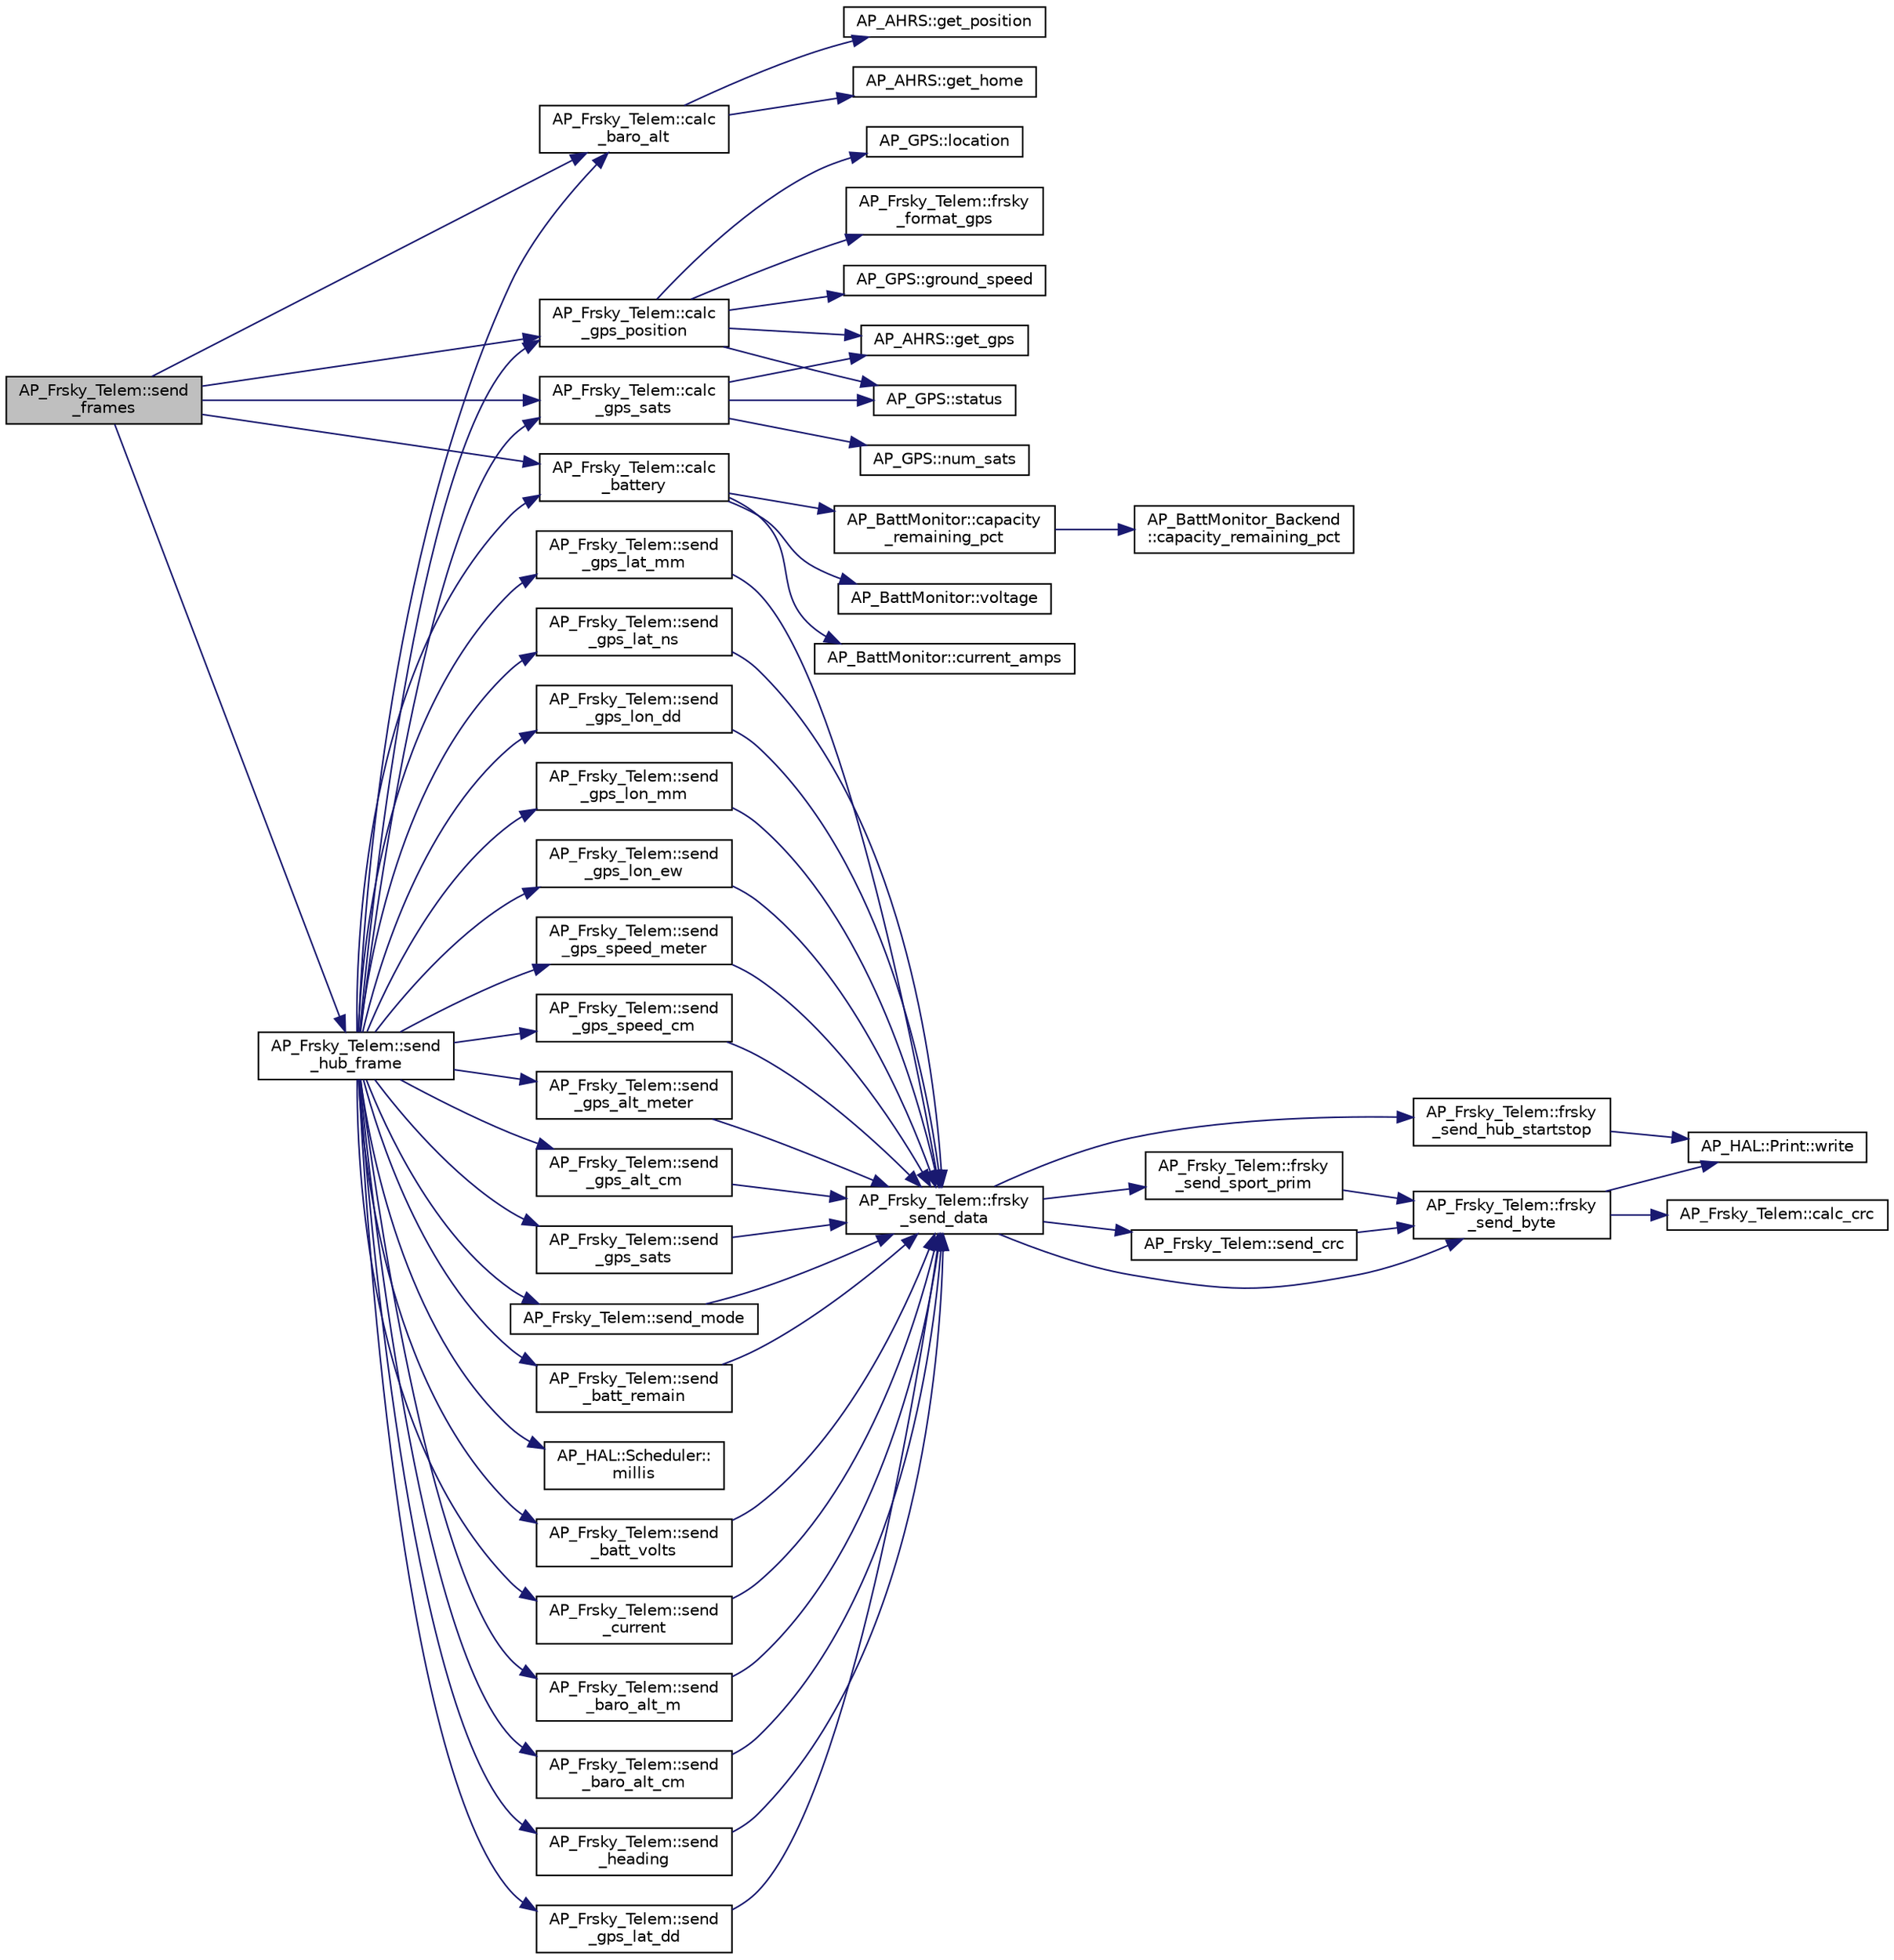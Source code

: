 digraph "AP_Frsky_Telem::send_frames"
{
 // INTERACTIVE_SVG=YES
  edge [fontname="Helvetica",fontsize="10",labelfontname="Helvetica",labelfontsize="10"];
  node [fontname="Helvetica",fontsize="10",shape=record];
  rankdir="LR";
  Node1 [label="AP_Frsky_Telem::send\l_frames",height=0.2,width=0.4,color="black", fillcolor="grey75", style="filled" fontcolor="black"];
  Node1 -> Node2 [color="midnightblue",fontsize="10",style="solid",fontname="Helvetica"];
  Node2 [label="AP_Frsky_Telem::calc\l_baro_alt",height=0.2,width=0.4,color="black", fillcolor="white", style="filled",URL="$classAP__Frsky__Telem.html#a0354672217d526b97d6c5a120f8bc48a"];
  Node2 -> Node3 [color="midnightblue",fontsize="10",style="solid",fontname="Helvetica"];
  Node3 [label="AP_AHRS::get_position",height=0.2,width=0.4,color="black", fillcolor="white", style="filled",URL="$classAP__AHRS.html#a861802533d7f8a91efc39425ac9c724f"];
  Node2 -> Node4 [color="midnightblue",fontsize="10",style="solid",fontname="Helvetica"];
  Node4 [label="AP_AHRS::get_home",height=0.2,width=0.4,color="black", fillcolor="white", style="filled",URL="$classAP__AHRS.html#aea45b16e6469a3b392b8bf52fb864732"];
  Node1 -> Node5 [color="midnightblue",fontsize="10",style="solid",fontname="Helvetica"];
  Node5 [label="AP_Frsky_Telem::calc\l_gps_position",height=0.2,width=0.4,color="black", fillcolor="white", style="filled",URL="$classAP__Frsky__Telem.html#a510cbcdb88686cc55c2169b6e18fc8ac"];
  Node5 -> Node6 [color="midnightblue",fontsize="10",style="solid",fontname="Helvetica"];
  Node6 [label="AP_AHRS::get_gps",height=0.2,width=0.4,color="black", fillcolor="white", style="filled",URL="$classAP__AHRS.html#a3316284b2bf12b8db1b4a39539799efc"];
  Node5 -> Node7 [color="midnightblue",fontsize="10",style="solid",fontname="Helvetica"];
  Node7 [label="AP_GPS::status",height=0.2,width=0.4,color="black", fillcolor="white", style="filled",URL="$classAP__GPS.html#a9093c8cf1d5a78ccd8677229bb314d37",tooltip="Query GPS status. "];
  Node5 -> Node8 [color="midnightblue",fontsize="10",style="solid",fontname="Helvetica"];
  Node8 [label="AP_GPS::location",height=0.2,width=0.4,color="black", fillcolor="white", style="filled",URL="$classAP__GPS.html#a2ca8a9bad47faad1baeb09e124979022"];
  Node5 -> Node9 [color="midnightblue",fontsize="10",style="solid",fontname="Helvetica"];
  Node9 [label="AP_Frsky_Telem::frsky\l_format_gps",height=0.2,width=0.4,color="black", fillcolor="white", style="filled",URL="$classAP__Frsky__Telem.html#a51a4a62825392b30e683da10bea79264"];
  Node5 -> Node10 [color="midnightblue",fontsize="10",style="solid",fontname="Helvetica"];
  Node10 [label="AP_GPS::ground_speed",height=0.2,width=0.4,color="black", fillcolor="white", style="filled",URL="$classAP__GPS.html#a426041563da447ec6e9cde1926a88fdb"];
  Node1 -> Node11 [color="midnightblue",fontsize="10",style="solid",fontname="Helvetica"];
  Node11 [label="AP_Frsky_Telem::calc\l_gps_sats",height=0.2,width=0.4,color="black", fillcolor="white", style="filled",URL="$classAP__Frsky__Telem.html#ae2f281a86844f1853ea072f3e6d6c130"];
  Node11 -> Node6 [color="midnightblue",fontsize="10",style="solid",fontname="Helvetica"];
  Node11 -> Node12 [color="midnightblue",fontsize="10",style="solid",fontname="Helvetica"];
  Node12 [label="AP_GPS::num_sats",height=0.2,width=0.4,color="black", fillcolor="white", style="filled",URL="$classAP__GPS.html#af74c8da8ab7394a33b0f0e64582d8648"];
  Node11 -> Node7 [color="midnightblue",fontsize="10",style="solid",fontname="Helvetica"];
  Node1 -> Node13 [color="midnightblue",fontsize="10",style="solid",fontname="Helvetica"];
  Node13 [label="AP_Frsky_Telem::calc\l_battery",height=0.2,width=0.4,color="black", fillcolor="white", style="filled",URL="$classAP__Frsky__Telem.html#a7d331916f7a4be5c58d0cafb43efd3cb"];
  Node13 -> Node14 [color="midnightblue",fontsize="10",style="solid",fontname="Helvetica"];
  Node14 [label="AP_BattMonitor::capacity\l_remaining_pct",height=0.2,width=0.4,color="black", fillcolor="white", style="filled",URL="$classAP__BattMonitor.html#af18badc88524b2cf400fb43418daa8c9",tooltip="capacity_remaining_pct - returns the % battery capacity remaining (0 ~ 100) "];
  Node14 -> Node15 [color="midnightblue",fontsize="10",style="solid",fontname="Helvetica"];
  Node15 [label="AP_BattMonitor_Backend\l::capacity_remaining_pct",height=0.2,width=0.4,color="black", fillcolor="white", style="filled",URL="$classAP__BattMonitor__Backend.html#a47fe3bc306e5ff449a93b3095fb915bb",tooltip="capacity_remaining_pct - returns the % battery capacity remaining (0 ~ 100) "];
  Node13 -> Node16 [color="midnightblue",fontsize="10",style="solid",fontname="Helvetica"];
  Node16 [label="AP_BattMonitor::voltage",height=0.2,width=0.4,color="black", fillcolor="white", style="filled",URL="$classAP__BattMonitor.html#ab5789eb7d45ec25b685adfaaf9167284",tooltip="voltage - returns battery voltage in millivolts "];
  Node13 -> Node17 [color="midnightblue",fontsize="10",style="solid",fontname="Helvetica"];
  Node17 [label="AP_BattMonitor::current_amps",height=0.2,width=0.4,color="black", fillcolor="white", style="filled",URL="$classAP__BattMonitor.html#af73075a42b0aa50dca77e16625fb1122",tooltip="current_amps - returns the instantaneous current draw in amperes "];
  Node1 -> Node18 [color="midnightblue",fontsize="10",style="solid",fontname="Helvetica"];
  Node18 [label="AP_Frsky_Telem::send\l_hub_frame",height=0.2,width=0.4,color="black", fillcolor="white", style="filled",URL="$classAP__Frsky__Telem.html#ae386d05deadb794547df5a4e22edcc8a"];
  Node18 -> Node19 [color="midnightblue",fontsize="10",style="solid",fontname="Helvetica"];
  Node19 [label="AP_HAL::Scheduler::\lmillis",height=0.2,width=0.4,color="black", fillcolor="white", style="filled",URL="$classAP__HAL_1_1Scheduler.html#a26b68339fc68a562d8d3a1238d0ec8c1"];
  Node18 -> Node11 [color="midnightblue",fontsize="10",style="solid",fontname="Helvetica"];
  Node18 -> Node20 [color="midnightblue",fontsize="10",style="solid",fontname="Helvetica"];
  Node20 [label="AP_Frsky_Telem::send\l_gps_sats",height=0.2,width=0.4,color="black", fillcolor="white", style="filled",URL="$classAP__Frsky__Telem.html#a5c99ae573c49681827d1f0fac19d19c5"];
  Node20 -> Node21 [color="midnightblue",fontsize="10",style="solid",fontname="Helvetica"];
  Node21 [label="AP_Frsky_Telem::frsky\l_send_data",height=0.2,width=0.4,color="black", fillcolor="white", style="filled",URL="$classAP__Frsky__Telem.html#afe38aef110ae61ac57ade254bd16691c"];
  Node21 -> Node22 [color="midnightblue",fontsize="10",style="solid",fontname="Helvetica"];
  Node22 [label="AP_Frsky_Telem::frsky\l_send_sport_prim",height=0.2,width=0.4,color="black", fillcolor="white", style="filled",URL="$classAP__Frsky__Telem.html#a862bffa9935d5bc96fbefc109a72b815"];
  Node22 -> Node23 [color="midnightblue",fontsize="10",style="solid",fontname="Helvetica"];
  Node23 [label="AP_Frsky_Telem::frsky\l_send_byte",height=0.2,width=0.4,color="black", fillcolor="white", style="filled",URL="$classAP__Frsky__Telem.html#a109c8dfca27209e83eebed4b056d292c"];
  Node23 -> Node24 [color="midnightblue",fontsize="10",style="solid",fontname="Helvetica"];
  Node24 [label="AP_HAL::Print::write",height=0.2,width=0.4,color="black", fillcolor="white", style="filled",URL="$classAP__HAL_1_1Print.html#acc65391952a43334f8f5c9bef341f501"];
  Node23 -> Node25 [color="midnightblue",fontsize="10",style="solid",fontname="Helvetica"];
  Node25 [label="AP_Frsky_Telem::calc_crc",height=0.2,width=0.4,color="black", fillcolor="white", style="filled",URL="$classAP__Frsky__Telem.html#a276d82db4184b09f3c21934ed9a715b6"];
  Node21 -> Node23 [color="midnightblue",fontsize="10",style="solid",fontname="Helvetica"];
  Node21 -> Node26 [color="midnightblue",fontsize="10",style="solid",fontname="Helvetica"];
  Node26 [label="AP_Frsky_Telem::frsky\l_send_hub_startstop",height=0.2,width=0.4,color="black", fillcolor="white", style="filled",URL="$classAP__Frsky__Telem.html#ac0f341af90790860103093f10c7359d7"];
  Node26 -> Node24 [color="midnightblue",fontsize="10",style="solid",fontname="Helvetica"];
  Node21 -> Node27 [color="midnightblue",fontsize="10",style="solid",fontname="Helvetica"];
  Node27 [label="AP_Frsky_Telem::send_crc",height=0.2,width=0.4,color="black", fillcolor="white", style="filled",URL="$classAP__Frsky__Telem.html#af2c16df1732396e1cfdee12c24e55fcc"];
  Node27 -> Node23 [color="midnightblue",fontsize="10",style="solid",fontname="Helvetica"];
  Node18 -> Node28 [color="midnightblue",fontsize="10",style="solid",fontname="Helvetica"];
  Node28 [label="AP_Frsky_Telem::send_mode",height=0.2,width=0.4,color="black", fillcolor="white", style="filled",URL="$classAP__Frsky__Telem.html#a6e3bf6b4cf2a0765096a9d53a91e8cbc"];
  Node28 -> Node21 [color="midnightblue",fontsize="10",style="solid",fontname="Helvetica"];
  Node18 -> Node13 [color="midnightblue",fontsize="10",style="solid",fontname="Helvetica"];
  Node18 -> Node29 [color="midnightblue",fontsize="10",style="solid",fontname="Helvetica"];
  Node29 [label="AP_Frsky_Telem::send\l_batt_remain",height=0.2,width=0.4,color="black", fillcolor="white", style="filled",URL="$classAP__Frsky__Telem.html#a1a425103dc6bf3e4d297daac6a38e883"];
  Node29 -> Node21 [color="midnightblue",fontsize="10",style="solid",fontname="Helvetica"];
  Node18 -> Node30 [color="midnightblue",fontsize="10",style="solid",fontname="Helvetica"];
  Node30 [label="AP_Frsky_Telem::send\l_batt_volts",height=0.2,width=0.4,color="black", fillcolor="white", style="filled",URL="$classAP__Frsky__Telem.html#a77864d6974af601953f89d686c451a7a"];
  Node30 -> Node21 [color="midnightblue",fontsize="10",style="solid",fontname="Helvetica"];
  Node18 -> Node31 [color="midnightblue",fontsize="10",style="solid",fontname="Helvetica"];
  Node31 [label="AP_Frsky_Telem::send\l_current",height=0.2,width=0.4,color="black", fillcolor="white", style="filled",URL="$classAP__Frsky__Telem.html#a11a137274c7f15ba7a1b25f97be8ed45"];
  Node31 -> Node21 [color="midnightblue",fontsize="10",style="solid",fontname="Helvetica"];
  Node18 -> Node2 [color="midnightblue",fontsize="10",style="solid",fontname="Helvetica"];
  Node18 -> Node32 [color="midnightblue",fontsize="10",style="solid",fontname="Helvetica"];
  Node32 [label="AP_Frsky_Telem::send\l_baro_alt_m",height=0.2,width=0.4,color="black", fillcolor="white", style="filled",URL="$classAP__Frsky__Telem.html#a981d99d03010f7afec3668ada68a7c5c"];
  Node32 -> Node21 [color="midnightblue",fontsize="10",style="solid",fontname="Helvetica"];
  Node18 -> Node33 [color="midnightblue",fontsize="10",style="solid",fontname="Helvetica"];
  Node33 [label="AP_Frsky_Telem::send\l_baro_alt_cm",height=0.2,width=0.4,color="black", fillcolor="white", style="filled",URL="$classAP__Frsky__Telem.html#a448c7ce8a7d8a9a65fd68499d0ea3c53"];
  Node33 -> Node21 [color="midnightblue",fontsize="10",style="solid",fontname="Helvetica"];
  Node18 -> Node34 [color="midnightblue",fontsize="10",style="solid",fontname="Helvetica"];
  Node34 [label="AP_Frsky_Telem::send\l_heading",height=0.2,width=0.4,color="black", fillcolor="white", style="filled",URL="$classAP__Frsky__Telem.html#ad987f9e6a19776c416341283e926f401"];
  Node34 -> Node21 [color="midnightblue",fontsize="10",style="solid",fontname="Helvetica"];
  Node18 -> Node5 [color="midnightblue",fontsize="10",style="solid",fontname="Helvetica"];
  Node18 -> Node35 [color="midnightblue",fontsize="10",style="solid",fontname="Helvetica"];
  Node35 [label="AP_Frsky_Telem::send\l_gps_lat_dd",height=0.2,width=0.4,color="black", fillcolor="white", style="filled",URL="$classAP__Frsky__Telem.html#a547ce33ee1d188ffd5b55a810ac7cb16"];
  Node35 -> Node21 [color="midnightblue",fontsize="10",style="solid",fontname="Helvetica"];
  Node18 -> Node36 [color="midnightblue",fontsize="10",style="solid",fontname="Helvetica"];
  Node36 [label="AP_Frsky_Telem::send\l_gps_lat_mm",height=0.2,width=0.4,color="black", fillcolor="white", style="filled",URL="$classAP__Frsky__Telem.html#ae9ebe916bfe4651b1984aa17c74b78ec"];
  Node36 -> Node21 [color="midnightblue",fontsize="10",style="solid",fontname="Helvetica"];
  Node18 -> Node37 [color="midnightblue",fontsize="10",style="solid",fontname="Helvetica"];
  Node37 [label="AP_Frsky_Telem::send\l_gps_lat_ns",height=0.2,width=0.4,color="black", fillcolor="white", style="filled",URL="$classAP__Frsky__Telem.html#a50df3ed5d0f82b47c70c83218dd94ce7"];
  Node37 -> Node21 [color="midnightblue",fontsize="10",style="solid",fontname="Helvetica"];
  Node18 -> Node38 [color="midnightblue",fontsize="10",style="solid",fontname="Helvetica"];
  Node38 [label="AP_Frsky_Telem::send\l_gps_lon_dd",height=0.2,width=0.4,color="black", fillcolor="white", style="filled",URL="$classAP__Frsky__Telem.html#a6c4652019d519b117b89eede85f4687f"];
  Node38 -> Node21 [color="midnightblue",fontsize="10",style="solid",fontname="Helvetica"];
  Node18 -> Node39 [color="midnightblue",fontsize="10",style="solid",fontname="Helvetica"];
  Node39 [label="AP_Frsky_Telem::send\l_gps_lon_mm",height=0.2,width=0.4,color="black", fillcolor="white", style="filled",URL="$classAP__Frsky__Telem.html#a3730b83dfa0719ce915824e2825c459a"];
  Node39 -> Node21 [color="midnightblue",fontsize="10",style="solid",fontname="Helvetica"];
  Node18 -> Node40 [color="midnightblue",fontsize="10",style="solid",fontname="Helvetica"];
  Node40 [label="AP_Frsky_Telem::send\l_gps_lon_ew",height=0.2,width=0.4,color="black", fillcolor="white", style="filled",URL="$classAP__Frsky__Telem.html#ab192bbcc570ffb6023f30600332246a8"];
  Node40 -> Node21 [color="midnightblue",fontsize="10",style="solid",fontname="Helvetica"];
  Node18 -> Node41 [color="midnightblue",fontsize="10",style="solid",fontname="Helvetica"];
  Node41 [label="AP_Frsky_Telem::send\l_gps_speed_meter",height=0.2,width=0.4,color="black", fillcolor="white", style="filled",URL="$classAP__Frsky__Telem.html#ad663f997efe09516f3a7e49a91ac2c54"];
  Node41 -> Node21 [color="midnightblue",fontsize="10",style="solid",fontname="Helvetica"];
  Node18 -> Node42 [color="midnightblue",fontsize="10",style="solid",fontname="Helvetica"];
  Node42 [label="AP_Frsky_Telem::send\l_gps_speed_cm",height=0.2,width=0.4,color="black", fillcolor="white", style="filled",URL="$classAP__Frsky__Telem.html#a87043476bc6257ee8a2b53dc25065e53"];
  Node42 -> Node21 [color="midnightblue",fontsize="10",style="solid",fontname="Helvetica"];
  Node18 -> Node43 [color="midnightblue",fontsize="10",style="solid",fontname="Helvetica"];
  Node43 [label="AP_Frsky_Telem::send\l_gps_alt_meter",height=0.2,width=0.4,color="black", fillcolor="white", style="filled",URL="$classAP__Frsky__Telem.html#ab9803cdc54ad47b4610ac3d3b412cce4"];
  Node43 -> Node21 [color="midnightblue",fontsize="10",style="solid",fontname="Helvetica"];
  Node18 -> Node44 [color="midnightblue",fontsize="10",style="solid",fontname="Helvetica"];
  Node44 [label="AP_Frsky_Telem::send\l_gps_alt_cm",height=0.2,width=0.4,color="black", fillcolor="white", style="filled",URL="$classAP__Frsky__Telem.html#a2c6f5f8d5f185acf480aef56e6eb0915"];
  Node44 -> Node21 [color="midnightblue",fontsize="10",style="solid",fontname="Helvetica"];
}
